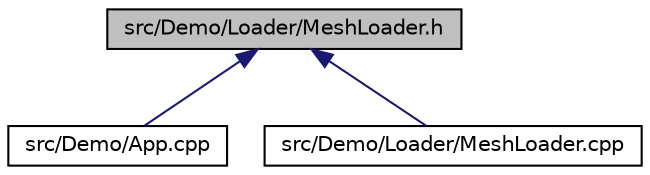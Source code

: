 digraph "src/Demo/Loader/MeshLoader.h"
{
  edge [fontname="Helvetica",fontsize="10",labelfontname="Helvetica",labelfontsize="10"];
  node [fontname="Helvetica",fontsize="10",shape=record];
  Node1 [label="src/Demo/Loader/MeshLoader.h",height=0.2,width=0.4,color="black", fillcolor="grey75", style="filled" fontcolor="black"];
  Node1 -> Node2 [dir="back",color="midnightblue",fontsize="10",style="solid"];
  Node2 [label="src/Demo/App.cpp",height=0.2,width=0.4,color="black", fillcolor="white", style="filled",URL="$_demo_2_app_8cpp.html"];
  Node1 -> Node3 [dir="back",color="midnightblue",fontsize="10",style="solid"];
  Node3 [label="src/Demo/Loader/MeshLoader.cpp",height=0.2,width=0.4,color="black", fillcolor="white", style="filled",URL="$_mesh_loader_8cpp.html"];
}
